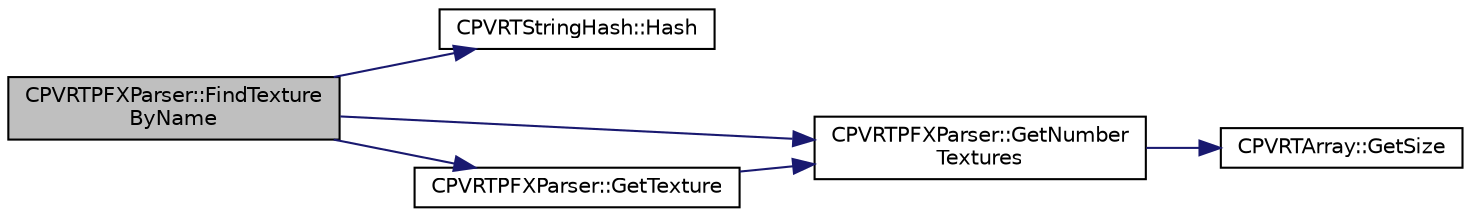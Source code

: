 digraph "CPVRTPFXParser::FindTextureByName"
{
  edge [fontname="Helvetica",fontsize="10",labelfontname="Helvetica",labelfontsize="10"];
  node [fontname="Helvetica",fontsize="10",shape=record];
  rankdir="LR";
  Node1 [label="CPVRTPFXParser::FindTexture\lByName",height=0.2,width=0.4,color="black", fillcolor="grey75", style="filled", fontcolor="black"];
  Node1 -> Node2 [color="midnightblue",fontsize="10",style="solid"];
  Node2 [label="CPVRTStringHash::Hash",height=0.2,width=0.4,color="black", fillcolor="white", style="filled",URL="$class_c_p_v_r_t_string_hash.html#af7c991da6bbffdf4381683897469cc74",tooltip="Returns the hash of the base string. "];
  Node1 -> Node3 [color="midnightblue",fontsize="10",style="solid"];
  Node3 [label="CPVRTPFXParser::GetNumber\lTextures",height=0.2,width=0.4,color="black", fillcolor="white", style="filled",URL="$class_c_p_v_r_t_p_f_x_parser.html#ad26d3f66a6e6b4108b29a6c7d514598a",tooltip="Returns the number of textures referenced in the PFX. "];
  Node3 -> Node4 [color="midnightblue",fontsize="10",style="solid"];
  Node4 [label="CPVRTArray::GetSize",height=0.2,width=0.4,color="black", fillcolor="white", style="filled",URL="$class_c_p_v_r_t_array.html#a7f441650618876cd84adaad282a83ac1",tooltip="Gives current size of array/number of elements. "];
  Node1 -> Node5 [color="midnightblue",fontsize="10",style="solid"];
  Node5 [label="CPVRTPFXParser::GetTexture",height=0.2,width=0.4,color="black", fillcolor="white", style="filled",URL="$class_c_p_v_r_t_p_f_x_parser.html#a71ba1aa445a178b276979dcd45fa9037",tooltip="Returns a given texture. "];
  Node5 -> Node3 [color="midnightblue",fontsize="10",style="solid"];
}
